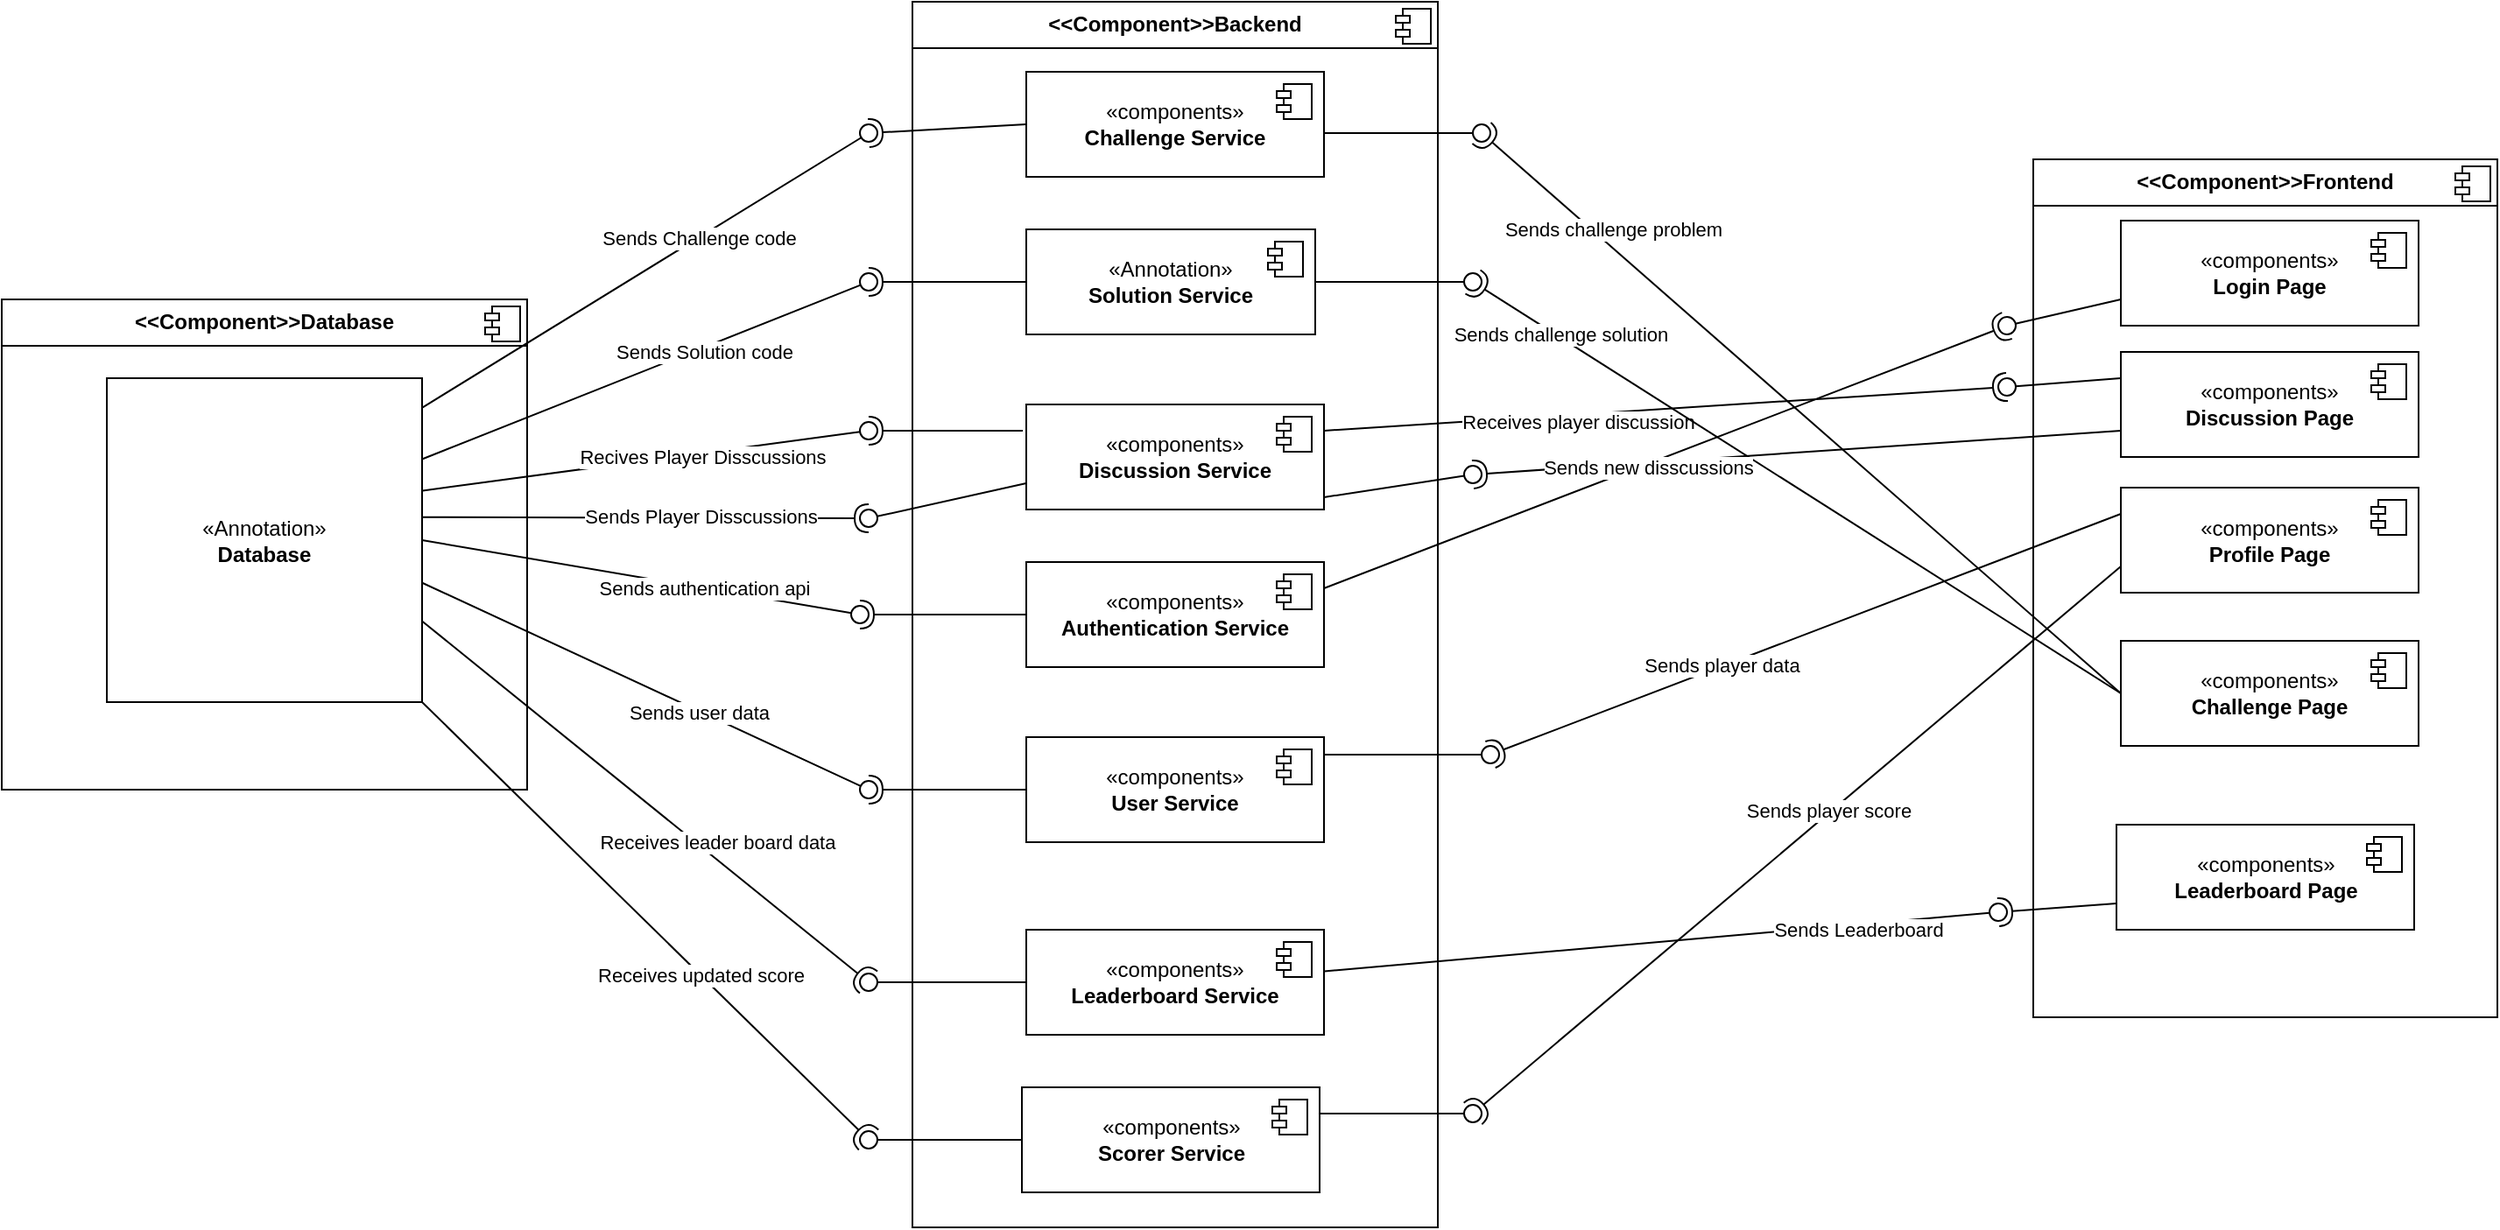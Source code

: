 <mxfile version="24.7.6">
  <diagram name="Page-1" id="1HDXXYpsf4qxFuLjd2vX">
    <mxGraphModel dx="2742" dy="565" grid="1" gridSize="10" guides="1" tooltips="1" connect="1" arrows="1" fold="1" page="1" pageScale="1" pageWidth="850" pageHeight="1100" math="0" shadow="0">
      <root>
        <mxCell id="0" />
        <mxCell id="1" parent="0" />
        <mxCell id="7L-9NUfplAu3C36GX-nJ-7" value="&lt;p style=&quot;margin:0px;margin-top:6px;text-align:center;&quot;&gt;&lt;b&gt;&amp;lt;&amp;lt;Component&amp;gt;&amp;gt;Backend&lt;/b&gt;&lt;/p&gt;&lt;hr size=&quot;1&quot; style=&quot;border-style:solid;&quot;&gt;&lt;p style=&quot;margin:0px;margin-left:8px;&quot;&gt;&lt;br&gt;&lt;/p&gt;" style="align=left;overflow=fill;html=1;dropTarget=0;whiteSpace=wrap;" parent="1" vertex="1">
          <mxGeometry x="-520" y="60" width="300" height="700" as="geometry" />
        </mxCell>
        <mxCell id="7L-9NUfplAu3C36GX-nJ-8" value="" style="shape=component;jettyWidth=8;jettyHeight=4;" parent="7L-9NUfplAu3C36GX-nJ-7" vertex="1">
          <mxGeometry x="1" width="20" height="20" relative="1" as="geometry">
            <mxPoint x="-24" y="4" as="offset" />
          </mxGeometry>
        </mxCell>
        <mxCell id="7L-9NUfplAu3C36GX-nJ-1" value="«components»&lt;br&gt;&lt;b&gt;Challenge Service&lt;/b&gt;" style="html=1;dropTarget=0;whiteSpace=wrap;" parent="1" vertex="1">
          <mxGeometry x="-455" y="100" width="170" height="60" as="geometry" />
        </mxCell>
        <mxCell id="7L-9NUfplAu3C36GX-nJ-2" value="" style="shape=module;jettyWidth=8;jettyHeight=4;" parent="7L-9NUfplAu3C36GX-nJ-1" vertex="1">
          <mxGeometry x="1" width="20" height="20" relative="1" as="geometry">
            <mxPoint x="-27" y="7" as="offset" />
          </mxGeometry>
        </mxCell>
        <mxCell id="7L-9NUfplAu3C36GX-nJ-5" value="«Annotation»&lt;br&gt;&lt;b&gt;Solution Service&lt;/b&gt;" style="html=1;dropTarget=0;whiteSpace=wrap;" parent="1" vertex="1">
          <mxGeometry x="-455" y="190" width="165" height="60" as="geometry" />
        </mxCell>
        <mxCell id="7L-9NUfplAu3C36GX-nJ-6" value="" style="shape=module;jettyWidth=8;jettyHeight=4;" parent="7L-9NUfplAu3C36GX-nJ-5" vertex="1">
          <mxGeometry x="1" width="20" height="20" relative="1" as="geometry">
            <mxPoint x="-27" y="7" as="offset" />
          </mxGeometry>
        </mxCell>
        <mxCell id="7L-9NUfplAu3C36GX-nJ-9" value="«components»&lt;br&gt;&lt;b&gt;Discussion Service&lt;br&gt;&lt;/b&gt;" style="html=1;dropTarget=0;whiteSpace=wrap;" parent="1" vertex="1">
          <mxGeometry x="-455" y="290" width="170" height="60" as="geometry" />
        </mxCell>
        <mxCell id="7L-9NUfplAu3C36GX-nJ-10" value="" style="shape=module;jettyWidth=8;jettyHeight=4;" parent="7L-9NUfplAu3C36GX-nJ-9" vertex="1">
          <mxGeometry x="1" width="20" height="20" relative="1" as="geometry">
            <mxPoint x="-27" y="7" as="offset" />
          </mxGeometry>
        </mxCell>
        <mxCell id="7L-9NUfplAu3C36GX-nJ-11" value="«components»&lt;br&gt;&lt;b&gt;Authentication Service&lt;/b&gt;" style="html=1;dropTarget=0;whiteSpace=wrap;" parent="1" vertex="1">
          <mxGeometry x="-455" y="380" width="170" height="60" as="geometry" />
        </mxCell>
        <mxCell id="7L-9NUfplAu3C36GX-nJ-12" value="" style="shape=module;jettyWidth=8;jettyHeight=4;" parent="7L-9NUfplAu3C36GX-nJ-11" vertex="1">
          <mxGeometry x="1" width="20" height="20" relative="1" as="geometry">
            <mxPoint x="-27" y="7" as="offset" />
          </mxGeometry>
        </mxCell>
        <mxCell id="7L-9NUfplAu3C36GX-nJ-13" value="«components»&lt;br&gt;&lt;b&gt;User Service&lt;/b&gt;" style="html=1;dropTarget=0;whiteSpace=wrap;" parent="1" vertex="1">
          <mxGeometry x="-455" y="480" width="170" height="60" as="geometry" />
        </mxCell>
        <mxCell id="7L-9NUfplAu3C36GX-nJ-14" value="" style="shape=module;jettyWidth=8;jettyHeight=4;" parent="7L-9NUfplAu3C36GX-nJ-13" vertex="1">
          <mxGeometry x="1" width="20" height="20" relative="1" as="geometry">
            <mxPoint x="-27" y="7" as="offset" />
          </mxGeometry>
        </mxCell>
        <mxCell id="7L-9NUfplAu3C36GX-nJ-15" value="«components»&lt;br&gt;&lt;b&gt;Leaderboard Service&lt;/b&gt;" style="html=1;dropTarget=0;whiteSpace=wrap;" parent="1" vertex="1">
          <mxGeometry x="-455" y="590" width="170" height="60" as="geometry" />
        </mxCell>
        <mxCell id="7L-9NUfplAu3C36GX-nJ-16" value="" style="shape=module;jettyWidth=8;jettyHeight=4;" parent="7L-9NUfplAu3C36GX-nJ-15" vertex="1">
          <mxGeometry x="1" width="20" height="20" relative="1" as="geometry">
            <mxPoint x="-27" y="7" as="offset" />
          </mxGeometry>
        </mxCell>
        <mxCell id="7L-9NUfplAu3C36GX-nJ-18" value="«components»&lt;br&gt;&lt;b&gt;Scorer Service&lt;/b&gt;" style="html=1;dropTarget=0;whiteSpace=wrap;" parent="1" vertex="1">
          <mxGeometry x="-457.5" y="680" width="170" height="60" as="geometry" />
        </mxCell>
        <mxCell id="7L-9NUfplAu3C36GX-nJ-19" value="" style="shape=module;jettyWidth=8;jettyHeight=4;" parent="7L-9NUfplAu3C36GX-nJ-18" vertex="1">
          <mxGeometry x="1" width="20" height="20" relative="1" as="geometry">
            <mxPoint x="-27" y="7" as="offset" />
          </mxGeometry>
        </mxCell>
        <mxCell id="7L-9NUfplAu3C36GX-nJ-21" value="&lt;p style=&quot;margin:0px;margin-top:6px;text-align:center;&quot;&gt;&lt;b&gt;&amp;lt;&amp;lt;Component&amp;gt;&amp;gt;Database&lt;/b&gt;&lt;/p&gt;&lt;hr size=&quot;1&quot; style=&quot;border-style:solid;&quot;&gt;&lt;p style=&quot;margin:0px;margin-left:8px;&quot;&gt;&lt;br&gt;&lt;/p&gt;" style="align=left;overflow=fill;html=1;dropTarget=0;whiteSpace=wrap;" parent="1" vertex="1">
          <mxGeometry x="-1040" y="230" width="300" height="280" as="geometry" />
        </mxCell>
        <mxCell id="7L-9NUfplAu3C36GX-nJ-22" value="" style="shape=component;jettyWidth=8;jettyHeight=4;" parent="7L-9NUfplAu3C36GX-nJ-21" vertex="1">
          <mxGeometry x="1" width="20" height="20" relative="1" as="geometry">
            <mxPoint x="-24" y="4" as="offset" />
          </mxGeometry>
        </mxCell>
        <mxCell id="7L-9NUfplAu3C36GX-nJ-31" value="&lt;p style=&quot;margin:0px;margin-top:6px;text-align:center;&quot;&gt;&lt;b&gt;&amp;lt;&amp;lt;Component&amp;gt;&amp;gt;Frontend&lt;br&gt;&lt;/b&gt;&lt;/p&gt;&lt;hr size=&quot;1&quot; style=&quot;border-style:solid;&quot;&gt;&lt;p style=&quot;margin:0px;margin-left:8px;&quot;&gt;&lt;br&gt;&lt;/p&gt;" style="align=left;overflow=fill;html=1;dropTarget=0;whiteSpace=wrap;" parent="1" vertex="1">
          <mxGeometry x="120" y="150" width="265" height="490" as="geometry" />
        </mxCell>
        <mxCell id="7L-9NUfplAu3C36GX-nJ-32" value="" style="shape=component;jettyWidth=8;jettyHeight=4;" parent="7L-9NUfplAu3C36GX-nJ-31" vertex="1">
          <mxGeometry x="1" width="20" height="20" relative="1" as="geometry">
            <mxPoint x="-24" y="4" as="offset" />
          </mxGeometry>
        </mxCell>
        <mxCell id="7L-9NUfplAu3C36GX-nJ-35" value="«components»&lt;br&gt;&lt;b&gt;Login Page&lt;br&gt;&lt;/b&gt;" style="html=1;dropTarget=0;whiteSpace=wrap;" parent="1" vertex="1">
          <mxGeometry x="170" y="185" width="170" height="60" as="geometry" />
        </mxCell>
        <mxCell id="7L-9NUfplAu3C36GX-nJ-36" value="" style="shape=module;jettyWidth=8;jettyHeight=4;" parent="7L-9NUfplAu3C36GX-nJ-35" vertex="1">
          <mxGeometry x="1" width="20" height="20" relative="1" as="geometry">
            <mxPoint x="-27" y="7" as="offset" />
          </mxGeometry>
        </mxCell>
        <mxCell id="7L-9NUfplAu3C36GX-nJ-37" value="«components»&lt;br&gt;&lt;b&gt;Leaderboard Page&lt;br&gt;&lt;/b&gt;" style="html=1;dropTarget=0;whiteSpace=wrap;" parent="1" vertex="1">
          <mxGeometry x="167.5" y="530" width="170" height="60" as="geometry" />
        </mxCell>
        <mxCell id="7L-9NUfplAu3C36GX-nJ-38" value="" style="shape=module;jettyWidth=8;jettyHeight=4;" parent="7L-9NUfplAu3C36GX-nJ-37" vertex="1">
          <mxGeometry x="1" width="20" height="20" relative="1" as="geometry">
            <mxPoint x="-27" y="7" as="offset" />
          </mxGeometry>
        </mxCell>
        <mxCell id="7L-9NUfplAu3C36GX-nJ-39" value="«components»&lt;br&gt;&lt;b&gt;Discussion Page&lt;br&gt;&lt;/b&gt;" style="html=1;dropTarget=0;whiteSpace=wrap;" parent="1" vertex="1">
          <mxGeometry x="170" y="260" width="170" height="60" as="geometry" />
        </mxCell>
        <mxCell id="7L-9NUfplAu3C36GX-nJ-40" value="" style="shape=module;jettyWidth=8;jettyHeight=4;" parent="7L-9NUfplAu3C36GX-nJ-39" vertex="1">
          <mxGeometry x="1" width="20" height="20" relative="1" as="geometry">
            <mxPoint x="-27" y="7" as="offset" />
          </mxGeometry>
        </mxCell>
        <mxCell id="7L-9NUfplAu3C36GX-nJ-41" value="«components»&lt;br&gt;&lt;b&gt;Challenge Page&lt;br&gt;&lt;/b&gt;" style="html=1;dropTarget=0;whiteSpace=wrap;" parent="1" vertex="1">
          <mxGeometry x="170" y="425" width="170" height="60" as="geometry" />
        </mxCell>
        <mxCell id="7L-9NUfplAu3C36GX-nJ-42" value="" style="shape=module;jettyWidth=8;jettyHeight=4;" parent="7L-9NUfplAu3C36GX-nJ-41" vertex="1">
          <mxGeometry x="1" width="20" height="20" relative="1" as="geometry">
            <mxPoint x="-27" y="7" as="offset" />
          </mxGeometry>
        </mxCell>
        <mxCell id="7L-9NUfplAu3C36GX-nJ-43" value="«components»&lt;br&gt;&lt;b&gt;Profile Page&lt;br&gt;&lt;/b&gt;" style="html=1;dropTarget=0;whiteSpace=wrap;" parent="1" vertex="1">
          <mxGeometry x="170" y="337.5" width="170" height="60" as="geometry" />
        </mxCell>
        <mxCell id="7L-9NUfplAu3C36GX-nJ-44" value="" style="shape=module;jettyWidth=8;jettyHeight=4;" parent="7L-9NUfplAu3C36GX-nJ-43" vertex="1">
          <mxGeometry x="1" width="20" height="20" relative="1" as="geometry">
            <mxPoint x="-27" y="7" as="offset" />
          </mxGeometry>
        </mxCell>
        <mxCell id="7L-9NUfplAu3C36GX-nJ-89" value="«Annotation»&lt;br&gt;&lt;b&gt;Database&lt;/b&gt;" style="html=1;dropTarget=0;whiteSpace=wrap;" parent="1" vertex="1">
          <mxGeometry x="-980" y="275" width="180" height="185" as="geometry" />
        </mxCell>
        <mxCell id="sDSXD81bi1spxglW7oIP-6" value="" style="rounded=0;orthogonalLoop=1;jettySize=auto;html=1;endArrow=halfCircle;endFill=0;endSize=6;strokeWidth=1;sketch=0;" parent="1" target="sDSXD81bi1spxglW7oIP-8" edge="1">
          <mxGeometry relative="1" as="geometry">
            <mxPoint x="-457" y="305" as="sourcePoint" />
          </mxGeometry>
        </mxCell>
        <mxCell id="sDSXD81bi1spxglW7oIP-7" value="" style="rounded=0;orthogonalLoop=1;jettySize=auto;html=1;endArrow=oval;endFill=0;sketch=0;sourcePerimeterSpacing=0;targetPerimeterSpacing=0;endSize=10;exitX=1.002;exitY=0.347;exitDx=0;exitDy=0;exitPerimeter=0;" parent="1" source="7L-9NUfplAu3C36GX-nJ-89" target="sDSXD81bi1spxglW7oIP-8" edge="1">
          <mxGeometry relative="1" as="geometry">
            <mxPoint x="-497" y="305" as="sourcePoint" />
          </mxGeometry>
        </mxCell>
        <mxCell id="sDSXD81bi1spxglW7oIP-76" value="Recives Player Disscussions" style="edgeLabel;html=1;align=center;verticalAlign=middle;resizable=0;points=[];" parent="sDSXD81bi1spxglW7oIP-7" vertex="1" connectable="0">
          <mxGeometry x="-0.157" relative="1" as="geometry">
            <mxPoint x="52" y="-5" as="offset" />
          </mxGeometry>
        </mxCell>
        <mxCell id="sDSXD81bi1spxglW7oIP-8" value="" style="ellipse;whiteSpace=wrap;html=1;align=center;aspect=fixed;fillColor=none;strokeColor=none;resizable=0;perimeter=centerPerimeter;rotatable=0;allowArrows=0;points=[];outlineConnect=1;" parent="1" vertex="1">
          <mxGeometry x="-550" y="300" width="10" height="10" as="geometry" />
        </mxCell>
        <mxCell id="sDSXD81bi1spxglW7oIP-12" value="" style="rounded=0;orthogonalLoop=1;jettySize=auto;html=1;endArrow=halfCircle;endFill=0;endSize=6;strokeWidth=1;sketch=0;fontSize=12;curved=1;exitX=1;exitY=0.75;exitDx=0;exitDy=0;entryX=0.108;entryY=0.373;entryDx=0;entryDy=0;entryPerimeter=0;" parent="1" source="7L-9NUfplAu3C36GX-nJ-89" target="sDSXD81bi1spxglW7oIP-16" edge="1">
          <mxGeometry relative="1" as="geometry">
            <mxPoint x="-455" y="455" as="sourcePoint" />
            <mxPoint x="-550" y="620" as="targetPoint" />
          </mxGeometry>
        </mxCell>
        <mxCell id="sDSXD81bi1spxglW7oIP-80" value="Receives leader board data&amp;nbsp; " style="edgeLabel;html=1;align=center;verticalAlign=middle;resizable=0;points=[];" parent="sDSXD81bi1spxglW7oIP-12" vertex="1" connectable="0">
          <mxGeometry x="0.26" relative="1" as="geometry">
            <mxPoint x="9" y="-4" as="offset" />
          </mxGeometry>
        </mxCell>
        <mxCell id="sDSXD81bi1spxglW7oIP-13" value="" style="ellipse;whiteSpace=wrap;html=1;align=center;aspect=fixed;fillColor=none;strokeColor=none;resizable=0;perimeter=centerPerimeter;rotatable=0;allowArrows=0;points=[];outlineConnect=1;" parent="1" vertex="1">
          <mxGeometry x="-480" y="450" width="10" height="10" as="geometry" />
        </mxCell>
        <mxCell id="sDSXD81bi1spxglW7oIP-15" value="" style="rounded=0;orthogonalLoop=1;jettySize=auto;html=1;endArrow=oval;endFill=0;sketch=0;sourcePerimeterSpacing=0;targetPerimeterSpacing=0;endSize=10;exitX=0;exitY=0.5;exitDx=0;exitDy=0;" parent="1" source="7L-9NUfplAu3C36GX-nJ-15" target="sDSXD81bi1spxglW7oIP-16" edge="1">
          <mxGeometry relative="1" as="geometry">
            <mxPoint x="-490" y="645" as="sourcePoint" />
          </mxGeometry>
        </mxCell>
        <mxCell id="sDSXD81bi1spxglW7oIP-16" value="" style="ellipse;whiteSpace=wrap;html=1;align=center;aspect=fixed;fillColor=none;strokeColor=none;resizable=0;perimeter=centerPerimeter;rotatable=0;allowArrows=0;points=[];outlineConnect=1;" parent="1" vertex="1">
          <mxGeometry x="-550" y="615" width="10" height="10" as="geometry" />
        </mxCell>
        <mxCell id="sDSXD81bi1spxglW7oIP-23" value="" style="rounded=0;orthogonalLoop=1;jettySize=auto;html=1;endArrow=halfCircle;endFill=0;endSize=6;strokeWidth=1;sketch=0;exitX=1;exitY=1;exitDx=0;exitDy=0;" parent="1" source="7L-9NUfplAu3C36GX-nJ-89" target="sDSXD81bi1spxglW7oIP-25" edge="1">
          <mxGeometry relative="1" as="geometry">
            <mxPoint x="-700" y="655" as="sourcePoint" />
          </mxGeometry>
        </mxCell>
        <mxCell id="sDSXD81bi1spxglW7oIP-81" value="Receives updated score" style="edgeLabel;html=1;align=center;verticalAlign=middle;resizable=0;points=[];" parent="sDSXD81bi1spxglW7oIP-23" vertex="1" connectable="0">
          <mxGeometry x="0.247" relative="1" as="geometry">
            <mxPoint as="offset" />
          </mxGeometry>
        </mxCell>
        <mxCell id="sDSXD81bi1spxglW7oIP-24" value="" style="rounded=0;orthogonalLoop=1;jettySize=auto;html=1;endArrow=oval;endFill=0;sketch=0;sourcePerimeterSpacing=0;targetPerimeterSpacing=0;endSize=10;exitX=0;exitY=0.5;exitDx=0;exitDy=0;" parent="1" source="7L-9NUfplAu3C36GX-nJ-18" target="sDSXD81bi1spxglW7oIP-25" edge="1">
          <mxGeometry relative="1" as="geometry">
            <mxPoint x="-740" y="655" as="sourcePoint" />
          </mxGeometry>
        </mxCell>
        <mxCell id="sDSXD81bi1spxglW7oIP-25" value="" style="ellipse;whiteSpace=wrap;html=1;align=center;aspect=fixed;fillColor=none;strokeColor=none;resizable=0;perimeter=centerPerimeter;rotatable=0;allowArrows=0;points=[];outlineConnect=1;" parent="1" vertex="1">
          <mxGeometry x="-550" y="705" width="10" height="10" as="geometry" />
        </mxCell>
        <mxCell id="sDSXD81bi1spxglW7oIP-26" value="" style="rounded=0;orthogonalLoop=1;jettySize=auto;html=1;endArrow=halfCircle;endFill=0;endSize=6;strokeWidth=1;sketch=0;exitX=0;exitY=0.5;exitDx=0;exitDy=0;entryX=0.827;entryY=0.678;entryDx=0;entryDy=0;entryPerimeter=0;" parent="1" source="7L-9NUfplAu3C36GX-nJ-13" target="sDSXD81bi1spxglW7oIP-28" edge="1">
          <mxGeometry relative="1" as="geometry">
            <mxPoint x="-530" y="495" as="sourcePoint" />
            <mxPoint x="-540" y="510" as="targetPoint" />
          </mxGeometry>
        </mxCell>
        <mxCell id="sDSXD81bi1spxglW7oIP-27" value="" style="rounded=0;orthogonalLoop=1;jettySize=auto;html=1;endArrow=oval;endFill=0;sketch=0;sourcePerimeterSpacing=0;targetPerimeterSpacing=0;endSize=10;exitX=0.999;exitY=0.631;exitDx=0;exitDy=0;exitPerimeter=0;" parent="1" source="7L-9NUfplAu3C36GX-nJ-89" target="sDSXD81bi1spxglW7oIP-28" edge="1">
          <mxGeometry relative="1" as="geometry">
            <mxPoint x="-570" y="495" as="sourcePoint" />
          </mxGeometry>
        </mxCell>
        <mxCell id="sDSXD81bi1spxglW7oIP-79" value="Sends user data" style="edgeLabel;html=1;align=center;verticalAlign=middle;resizable=0;points=[];" parent="sDSXD81bi1spxglW7oIP-27" vertex="1" connectable="0">
          <mxGeometry x="0.23" y="-1" relative="1" as="geometry">
            <mxPoint x="1" as="offset" />
          </mxGeometry>
        </mxCell>
        <mxCell id="sDSXD81bi1spxglW7oIP-28" value="" style="ellipse;whiteSpace=wrap;html=1;align=center;aspect=fixed;fillColor=none;strokeColor=none;resizable=0;perimeter=centerPerimeter;rotatable=0;allowArrows=0;points=[];outlineConnect=1;" parent="1" vertex="1">
          <mxGeometry x="-550" y="505" width="10" height="10" as="geometry" />
        </mxCell>
        <mxCell id="sDSXD81bi1spxglW7oIP-29" value="" style="rounded=0;orthogonalLoop=1;jettySize=auto;html=1;endArrow=halfCircle;endFill=0;endSize=6;strokeWidth=1;sketch=0;exitX=0;exitY=0.5;exitDx=0;exitDy=0;entryX=1.022;entryY=0.459;entryDx=0;entryDy=0;entryPerimeter=0;" parent="1" source="7L-9NUfplAu3C36GX-nJ-5" target="sDSXD81bi1spxglW7oIP-31" edge="1">
          <mxGeometry relative="1" as="geometry">
            <mxPoint x="-580" y="315" as="sourcePoint" />
            <mxPoint x="-540" y="220" as="targetPoint" />
          </mxGeometry>
        </mxCell>
        <mxCell id="sDSXD81bi1spxglW7oIP-30" value="" style="rounded=0;orthogonalLoop=1;jettySize=auto;html=1;endArrow=oval;endFill=0;sketch=0;sourcePerimeterSpacing=0;targetPerimeterSpacing=0;endSize=10;exitX=1;exitY=0.25;exitDx=0;exitDy=0;" parent="1" source="7L-9NUfplAu3C36GX-nJ-89" target="sDSXD81bi1spxglW7oIP-31" edge="1">
          <mxGeometry relative="1" as="geometry">
            <mxPoint x="-620" y="315" as="sourcePoint" />
          </mxGeometry>
        </mxCell>
        <mxCell id="sDSXD81bi1spxglW7oIP-72" value="Sends Solution code" style="edgeLabel;html=1;align=center;verticalAlign=middle;resizable=0;points=[];" parent="sDSXD81bi1spxglW7oIP-30" vertex="1" connectable="0">
          <mxGeometry x="0.078" y="-1" relative="1" as="geometry">
            <mxPoint x="23" y="-8" as="offset" />
          </mxGeometry>
        </mxCell>
        <mxCell id="sDSXD81bi1spxglW7oIP-31" value="" style="ellipse;whiteSpace=wrap;html=1;align=center;aspect=fixed;fillColor=none;strokeColor=none;resizable=0;perimeter=centerPerimeter;rotatable=0;allowArrows=0;points=[];outlineConnect=1;" parent="1" vertex="1">
          <mxGeometry x="-550" y="215" width="10" height="10" as="geometry" />
        </mxCell>
        <mxCell id="sDSXD81bi1spxglW7oIP-33" value="" style="rounded=0;orthogonalLoop=1;jettySize=auto;html=1;endArrow=halfCircle;endFill=0;endSize=6;strokeWidth=1;sketch=0;exitX=0;exitY=0.5;exitDx=0;exitDy=0;" parent="1" source="7L-9NUfplAu3C36GX-nJ-11" edge="1">
          <mxGeometry relative="1" as="geometry">
            <mxPoint x="-480" y="455" as="sourcePoint" />
            <mxPoint x="-550" y="410" as="targetPoint" />
          </mxGeometry>
        </mxCell>
        <mxCell id="sDSXD81bi1spxglW7oIP-34" value="" style="rounded=0;orthogonalLoop=1;jettySize=auto;html=1;endArrow=oval;endFill=0;sketch=0;sourcePerimeterSpacing=0;targetPerimeterSpacing=0;endSize=10;exitX=1;exitY=0.5;exitDx=0;exitDy=0;" parent="1" source="7L-9NUfplAu3C36GX-nJ-89" edge="1">
          <mxGeometry relative="1" as="geometry">
            <mxPoint x="-520" y="455" as="sourcePoint" />
            <mxPoint x="-550" y="410" as="targetPoint" />
          </mxGeometry>
        </mxCell>
        <mxCell id="sDSXD81bi1spxglW7oIP-78" value="Sends authentication api " style="edgeLabel;html=1;align=center;verticalAlign=middle;resizable=0;points=[];" parent="sDSXD81bi1spxglW7oIP-34" vertex="1" connectable="0">
          <mxGeometry x="0.131" relative="1" as="geometry">
            <mxPoint x="19" y="3" as="offset" />
          </mxGeometry>
        </mxCell>
        <mxCell id="sDSXD81bi1spxglW7oIP-35" value="" style="ellipse;whiteSpace=wrap;html=1;align=center;aspect=fixed;fillColor=none;strokeColor=none;resizable=0;perimeter=centerPerimeter;rotatable=0;allowArrows=0;points=[];outlineConnect=1;" parent="1" vertex="1">
          <mxGeometry x="-505" y="450" width="10" height="10" as="geometry" />
        </mxCell>
        <mxCell id="sDSXD81bi1spxglW7oIP-40" value="" style="rounded=0;orthogonalLoop=1;jettySize=auto;html=1;endArrow=halfCircle;endFill=0;endSize=6;strokeWidth=1;sketch=0;exitX=0;exitY=0.5;exitDx=0;exitDy=0;" parent="1" source="7L-9NUfplAu3C36GX-nJ-1" target="sDSXD81bi1spxglW7oIP-42" edge="1">
          <mxGeometry relative="1" as="geometry">
            <mxPoint x="-640" y="225" as="sourcePoint" />
          </mxGeometry>
        </mxCell>
        <mxCell id="sDSXD81bi1spxglW7oIP-41" value="" style="rounded=0;orthogonalLoop=1;jettySize=auto;html=1;endArrow=oval;endFill=0;sketch=0;sourcePerimeterSpacing=0;targetPerimeterSpacing=0;endSize=10;exitX=1.002;exitY=0.09;exitDx=0;exitDy=0;exitPerimeter=0;" parent="1" source="7L-9NUfplAu3C36GX-nJ-89" target="sDSXD81bi1spxglW7oIP-42" edge="1">
          <mxGeometry relative="1" as="geometry">
            <mxPoint x="-680" y="225" as="sourcePoint" />
          </mxGeometry>
        </mxCell>
        <mxCell id="sDSXD81bi1spxglW7oIP-71" value="Sends Challenge code" style="edgeLabel;html=1;align=center;verticalAlign=middle;resizable=0;points=[];" parent="sDSXD81bi1spxglW7oIP-41" vertex="1" connectable="0">
          <mxGeometry x="0.233" y="-1" relative="1" as="geometry">
            <mxPoint y="-1" as="offset" />
          </mxGeometry>
        </mxCell>
        <mxCell id="sDSXD81bi1spxglW7oIP-42" value="" style="ellipse;whiteSpace=wrap;html=1;align=center;aspect=fixed;fillColor=none;strokeColor=none;resizable=0;perimeter=centerPerimeter;rotatable=0;allowArrows=0;points=[];outlineConnect=1;" parent="1" vertex="1">
          <mxGeometry x="-550" y="130" width="10" height="10" as="geometry" />
        </mxCell>
        <mxCell id="sDSXD81bi1spxglW7oIP-43" value="" style="rounded=0;orthogonalLoop=1;jettySize=auto;html=1;endArrow=halfCircle;endFill=0;endSize=6;strokeWidth=1;sketch=0;exitX=0;exitY=0.75;exitDx=0;exitDy=0;" parent="1" source="7L-9NUfplAu3C36GX-nJ-37" edge="1">
          <mxGeometry relative="1" as="geometry">
            <mxPoint x="40" y="580" as="sourcePoint" />
            <mxPoint x="100" y="580" as="targetPoint" />
          </mxGeometry>
        </mxCell>
        <mxCell id="sDSXD81bi1spxglW7oIP-44" value="" style="rounded=0;orthogonalLoop=1;jettySize=auto;html=1;endArrow=oval;endFill=0;sketch=0;sourcePerimeterSpacing=0;targetPerimeterSpacing=0;endSize=10;exitX=1.001;exitY=0.396;exitDx=0;exitDy=0;exitPerimeter=0;" parent="1" source="7L-9NUfplAu3C36GX-nJ-15" edge="1">
          <mxGeometry relative="1" as="geometry">
            <mxPoint x="-180" y="675" as="sourcePoint" />
            <mxPoint x="100" y="580" as="targetPoint" />
          </mxGeometry>
        </mxCell>
        <mxCell id="sDSXD81bi1spxglW7oIP-94" value="Sends Leaderboard" style="edgeLabel;html=1;align=center;verticalAlign=middle;resizable=0;points=[];" parent="sDSXD81bi1spxglW7oIP-44" vertex="1" connectable="0">
          <mxGeometry x="0.447" relative="1" as="geometry">
            <mxPoint x="26" as="offset" />
          </mxGeometry>
        </mxCell>
        <mxCell id="sDSXD81bi1spxglW7oIP-45" value="" style="ellipse;whiteSpace=wrap;html=1;align=center;aspect=fixed;fillColor=none;strokeColor=none;resizable=0;perimeter=centerPerimeter;rotatable=0;allowArrows=0;points=[];outlineConnect=1;" parent="1" vertex="1">
          <mxGeometry x="-165" y="670" width="10" height="10" as="geometry" />
        </mxCell>
        <mxCell id="sDSXD81bi1spxglW7oIP-49" value="" style="rounded=0;orthogonalLoop=1;jettySize=auto;html=1;endArrow=halfCircle;endFill=0;endSize=6;strokeWidth=1;sketch=0;exitX=0;exitY=0.5;exitDx=0;exitDy=0;entryX=1;entryY=1.2;entryDx=0;entryDy=0;entryPerimeter=0;" parent="1" source="7L-9NUfplAu3C36GX-nJ-41" target="sDSXD81bi1spxglW7oIP-51" edge="1">
          <mxGeometry relative="1" as="geometry">
            <mxPoint x="-245" y="135" as="sourcePoint" />
            <mxPoint x="-170" y="110" as="targetPoint" />
          </mxGeometry>
        </mxCell>
        <mxCell id="sDSXD81bi1spxglW7oIP-90" value="Sends challenge problem" style="edgeLabel;html=1;align=center;verticalAlign=middle;resizable=0;points=[];" parent="sDSXD81bi1spxglW7oIP-49" vertex="1" connectable="0">
          <mxGeometry x="0.645" relative="1" as="geometry">
            <mxPoint x="10" y="-2" as="offset" />
          </mxGeometry>
        </mxCell>
        <mxCell id="sDSXD81bi1spxglW7oIP-50" value="" style="rounded=0;orthogonalLoop=1;jettySize=auto;html=1;endArrow=oval;endFill=0;sketch=0;sourcePerimeterSpacing=0;targetPerimeterSpacing=0;endSize=10;" parent="1" target="sDSXD81bi1spxglW7oIP-51" edge="1">
          <mxGeometry relative="1" as="geometry">
            <mxPoint x="-285" y="135" as="sourcePoint" />
          </mxGeometry>
        </mxCell>
        <mxCell id="sDSXD81bi1spxglW7oIP-51" value="" style="ellipse;whiteSpace=wrap;html=1;align=center;aspect=fixed;fillColor=none;strokeColor=none;resizable=0;perimeter=centerPerimeter;rotatable=0;allowArrows=0;points=[];outlineConnect=1;" parent="1" vertex="1">
          <mxGeometry x="-200" y="130" width="10" height="10" as="geometry" />
        </mxCell>
        <mxCell id="sDSXD81bi1spxglW7oIP-52" value="" style="rounded=0;orthogonalLoop=1;jettySize=auto;html=1;endArrow=halfCircle;endFill=0;endSize=6;strokeWidth=1;sketch=0;exitX=1;exitY=0.25;exitDx=0;exitDy=0;" parent="1" source="7L-9NUfplAu3C36GX-nJ-9" target="sDSXD81bi1spxglW7oIP-54" edge="1">
          <mxGeometry relative="1" as="geometry">
            <mxPoint x="-10" y="333" as="sourcePoint" />
          </mxGeometry>
        </mxCell>
        <mxCell id="sDSXD81bi1spxglW7oIP-86" value="Receives player discussion" style="edgeLabel;html=1;align=center;verticalAlign=middle;resizable=0;points=[];" parent="sDSXD81bi1spxglW7oIP-52" vertex="1" connectable="0">
          <mxGeometry x="-0.414" relative="1" as="geometry">
            <mxPoint x="30" y="2" as="offset" />
          </mxGeometry>
        </mxCell>
        <mxCell id="sDSXD81bi1spxglW7oIP-55" value="" style="rounded=0;orthogonalLoop=1;jettySize=auto;html=1;endArrow=oval;endFill=0;sketch=0;sourcePerimeterSpacing=0;targetPerimeterSpacing=0;endSize=10;exitX=0;exitY=0.25;exitDx=0;exitDy=0;" parent="1" source="7L-9NUfplAu3C36GX-nJ-39" target="sDSXD81bi1spxglW7oIP-54" edge="1">
          <mxGeometry relative="1" as="geometry">
            <mxPoint x="170" y="275" as="sourcePoint" />
            <mxPoint x="100" y="275" as="targetPoint" />
          </mxGeometry>
        </mxCell>
        <mxCell id="sDSXD81bi1spxglW7oIP-54" value="" style="ellipse;whiteSpace=wrap;html=1;align=center;aspect=fixed;fillColor=none;strokeColor=none;resizable=0;perimeter=centerPerimeter;rotatable=0;allowArrows=0;points=[];outlineConnect=1;" parent="1" vertex="1">
          <mxGeometry x="100" y="275" width="10" height="10" as="geometry" />
        </mxCell>
        <mxCell id="sDSXD81bi1spxglW7oIP-56" value="" style="rounded=0;orthogonalLoop=1;jettySize=auto;html=1;endArrow=halfCircle;endFill=0;endSize=6;strokeWidth=1;sketch=0;exitX=0;exitY=0.5;exitDx=0;exitDy=0;" parent="1" source="7L-9NUfplAu3C36GX-nJ-41" edge="1">
          <mxGeometry relative="1" as="geometry">
            <mxPoint x="-250" y="220" as="sourcePoint" />
            <mxPoint x="-200" y="220" as="targetPoint" />
          </mxGeometry>
        </mxCell>
        <mxCell id="sDSXD81bi1spxglW7oIP-92" value="Sends challenge solution" style="edgeLabel;html=1;align=center;verticalAlign=middle;resizable=0;points=[];" parent="sDSXD81bi1spxglW7oIP-56" vertex="1" connectable="0">
          <mxGeometry x="0.767" y="2" relative="1" as="geometry">
            <mxPoint x="8" y="1" as="offset" />
          </mxGeometry>
        </mxCell>
        <mxCell id="sDSXD81bi1spxglW7oIP-57" value="" style="rounded=0;orthogonalLoop=1;jettySize=auto;html=1;endArrow=oval;endFill=0;sketch=0;sourcePerimeterSpacing=0;targetPerimeterSpacing=0;endSize=10;" parent="1" edge="1">
          <mxGeometry relative="1" as="geometry">
            <mxPoint x="-290" y="220" as="sourcePoint" />
            <mxPoint x="-200" y="220" as="targetPoint" />
          </mxGeometry>
        </mxCell>
        <mxCell id="sDSXD81bi1spxglW7oIP-58" value="" style="ellipse;whiteSpace=wrap;html=1;align=center;aspect=fixed;fillColor=none;strokeColor=none;resizable=0;perimeter=centerPerimeter;rotatable=0;allowArrows=0;points=[];outlineConnect=1;" parent="1" vertex="1">
          <mxGeometry x="-275" y="215" width="10" height="10" as="geometry" />
        </mxCell>
        <mxCell id="sDSXD81bi1spxglW7oIP-59" value="" style="rounded=0;orthogonalLoop=1;jettySize=auto;html=1;endArrow=halfCircle;endFill=0;endSize=6;strokeWidth=1;sketch=0;exitX=0;exitY=0.25;exitDx=0;exitDy=0;" parent="1" source="7L-9NUfplAu3C36GX-nJ-43" edge="1">
          <mxGeometry relative="1" as="geometry">
            <mxPoint x="-245" y="490" as="sourcePoint" />
            <mxPoint x="-190" y="490" as="targetPoint" />
          </mxGeometry>
        </mxCell>
        <mxCell id="sDSXD81bi1spxglW7oIP-88" value="Sends player data" style="edgeLabel;html=1;align=center;verticalAlign=middle;resizable=0;points=[];" parent="sDSXD81bi1spxglW7oIP-59" vertex="1" connectable="0">
          <mxGeometry x="0.264" y="-1" relative="1" as="geometry">
            <mxPoint as="offset" />
          </mxGeometry>
        </mxCell>
        <mxCell id="sDSXD81bi1spxglW7oIP-60" value="" style="rounded=0;orthogonalLoop=1;jettySize=auto;html=1;endArrow=oval;endFill=0;sketch=0;sourcePerimeterSpacing=0;targetPerimeterSpacing=0;endSize=10;" parent="1" edge="1">
          <mxGeometry relative="1" as="geometry">
            <mxPoint x="-285" y="490" as="sourcePoint" />
            <mxPoint x="-190" y="490" as="targetPoint" />
          </mxGeometry>
        </mxCell>
        <mxCell id="sDSXD81bi1spxglW7oIP-61" value="" style="ellipse;whiteSpace=wrap;html=1;align=center;aspect=fixed;fillColor=none;strokeColor=none;resizable=0;perimeter=centerPerimeter;rotatable=0;allowArrows=0;points=[];outlineConnect=1;" parent="1" vertex="1">
          <mxGeometry x="-270" y="485" width="10" height="10" as="geometry" />
        </mxCell>
        <mxCell id="sDSXD81bi1spxglW7oIP-62" value="" style="rounded=0;orthogonalLoop=1;jettySize=auto;html=1;endArrow=halfCircle;endFill=0;endSize=6;strokeWidth=1;sketch=0;exitX=0;exitY=0.75;exitDx=0;exitDy=0;" parent="1" source="7L-9NUfplAu3C36GX-nJ-43" edge="1">
          <mxGeometry relative="1" as="geometry">
            <mxPoint x="-10" y="470" as="sourcePoint" />
            <mxPoint x="-200" y="695" as="targetPoint" />
          </mxGeometry>
        </mxCell>
        <mxCell id="sDSXD81bi1spxglW7oIP-89" value="Sends player score" style="edgeLabel;html=1;align=center;verticalAlign=middle;resizable=0;points=[];" parent="sDSXD81bi1spxglW7oIP-62" vertex="1" connectable="0">
          <mxGeometry x="-0.102" y="-1" relative="1" as="geometry">
            <mxPoint as="offset" />
          </mxGeometry>
        </mxCell>
        <mxCell id="sDSXD81bi1spxglW7oIP-63" value="" style="rounded=0;orthogonalLoop=1;jettySize=auto;html=1;endArrow=oval;endFill=0;sketch=0;sourcePerimeterSpacing=0;targetPerimeterSpacing=0;endSize=10;exitX=1;exitY=0.25;exitDx=0;exitDy=0;" parent="1" source="7L-9NUfplAu3C36GX-nJ-18" edge="1">
          <mxGeometry relative="1" as="geometry">
            <mxPoint x="-50" y="475" as="sourcePoint" />
            <mxPoint x="-200" y="695" as="targetPoint" />
          </mxGeometry>
        </mxCell>
        <mxCell id="sDSXD81bi1spxglW7oIP-64" value="" style="ellipse;whiteSpace=wrap;html=1;align=center;aspect=fixed;fillColor=none;strokeColor=none;resizable=0;perimeter=centerPerimeter;rotatable=0;allowArrows=0;points=[];outlineConnect=1;" parent="1" vertex="1">
          <mxGeometry x="-35" y="470" width="10" height="10" as="geometry" />
        </mxCell>
        <mxCell id="sDSXD81bi1spxglW7oIP-65" value="" style="rounded=0;orthogonalLoop=1;jettySize=auto;html=1;endArrow=halfCircle;endFill=0;endSize=6;strokeWidth=1;sketch=0;exitX=1;exitY=0.25;exitDx=0;exitDy=0;" parent="1" source="7L-9NUfplAu3C36GX-nJ-11" target="sDSXD81bi1spxglW7oIP-67" edge="1">
          <mxGeometry relative="1" as="geometry">
            <mxPoint x="30" y="325" as="sourcePoint" />
          </mxGeometry>
        </mxCell>
        <mxCell id="sDSXD81bi1spxglW7oIP-66" value="" style="rounded=0;orthogonalLoop=1;jettySize=auto;html=1;endArrow=oval;endFill=0;sketch=0;sourcePerimeterSpacing=0;targetPerimeterSpacing=0;endSize=10;exitX=0;exitY=0.75;exitDx=0;exitDy=0;" parent="1" source="7L-9NUfplAu3C36GX-nJ-35" target="sDSXD81bi1spxglW7oIP-67" edge="1">
          <mxGeometry relative="1" as="geometry">
            <mxPoint x="-10" y="325" as="sourcePoint" />
          </mxGeometry>
        </mxCell>
        <mxCell id="sDSXD81bi1spxglW7oIP-67" value="" style="ellipse;whiteSpace=wrap;html=1;align=center;aspect=fixed;fillColor=none;strokeColor=none;resizable=0;perimeter=centerPerimeter;rotatable=0;allowArrows=0;points=[];outlineConnect=1;" parent="1" vertex="1">
          <mxGeometry x="100" y="240" width="10" height="10" as="geometry" />
        </mxCell>
        <mxCell id="sDSXD81bi1spxglW7oIP-70" value="" style="ellipse;whiteSpace=wrap;html=1;align=center;aspect=fixed;fillColor=none;strokeColor=none;resizable=0;perimeter=centerPerimeter;rotatable=0;allowArrows=0;points=[];outlineConnect=1;" parent="1" vertex="1">
          <mxGeometry x="-270" y="415" width="10" height="10" as="geometry" />
        </mxCell>
        <mxCell id="sDSXD81bi1spxglW7oIP-73" value="" style="rounded=0;orthogonalLoop=1;jettySize=auto;html=1;endArrow=halfCircle;endFill=0;endSize=6;strokeWidth=1;sketch=0;exitX=1.001;exitY=0.429;exitDx=0;exitDy=0;exitPerimeter=0;" parent="1" source="7L-9NUfplAu3C36GX-nJ-89" target="sDSXD81bi1spxglW7oIP-75" edge="1">
          <mxGeometry relative="1" as="geometry">
            <mxPoint x="-570" y="355" as="sourcePoint" />
          </mxGeometry>
        </mxCell>
        <mxCell id="sDSXD81bi1spxglW7oIP-77" value="Sends Player Disscussions" style="edgeLabel;html=1;align=center;verticalAlign=middle;resizable=0;points=[];" parent="sDSXD81bi1spxglW7oIP-73" vertex="1" connectable="0">
          <mxGeometry x="0.248" y="1" relative="1" as="geometry">
            <mxPoint as="offset" />
          </mxGeometry>
        </mxCell>
        <mxCell id="sDSXD81bi1spxglW7oIP-74" value="" style="rounded=0;orthogonalLoop=1;jettySize=auto;html=1;endArrow=oval;endFill=0;sketch=0;sourcePerimeterSpacing=0;targetPerimeterSpacing=0;endSize=10;exitX=0;exitY=0.75;exitDx=0;exitDy=0;" parent="1" source="7L-9NUfplAu3C36GX-nJ-9" target="sDSXD81bi1spxglW7oIP-75" edge="1">
          <mxGeometry relative="1" as="geometry">
            <mxPoint x="-610" y="355" as="sourcePoint" />
          </mxGeometry>
        </mxCell>
        <mxCell id="sDSXD81bi1spxglW7oIP-75" value="" style="ellipse;whiteSpace=wrap;html=1;align=center;aspect=fixed;fillColor=none;strokeColor=none;resizable=0;perimeter=centerPerimeter;rotatable=0;allowArrows=0;points=[];outlineConnect=1;" parent="1" vertex="1">
          <mxGeometry x="-550" y="350" width="10" height="10" as="geometry" />
        </mxCell>
        <mxCell id="sDSXD81bi1spxglW7oIP-82" value="" style="rounded=0;orthogonalLoop=1;jettySize=auto;html=1;endArrow=halfCircle;endFill=0;endSize=6;strokeWidth=1;sketch=0;exitX=0;exitY=0.75;exitDx=0;exitDy=0;" parent="1" source="7L-9NUfplAu3C36GX-nJ-39" edge="1">
          <mxGeometry relative="1" as="geometry">
            <mxPoint x="-245" y="343" as="sourcePoint" />
            <mxPoint x="-200" y="330" as="targetPoint" />
          </mxGeometry>
        </mxCell>
        <mxCell id="sDSXD81bi1spxglW7oIP-85" value="Sends new disscussions" style="edgeLabel;html=1;align=center;verticalAlign=middle;resizable=0;points=[];" parent="sDSXD81bi1spxglW7oIP-82" vertex="1" connectable="0">
          <mxGeometry x="0.462" y="2" relative="1" as="geometry">
            <mxPoint as="offset" />
          </mxGeometry>
        </mxCell>
        <mxCell id="sDSXD81bi1spxglW7oIP-83" value="" style="rounded=0;orthogonalLoop=1;jettySize=auto;html=1;endArrow=oval;endFill=0;sketch=0;sourcePerimeterSpacing=0;targetPerimeterSpacing=0;endSize=10;" parent="1" edge="1">
          <mxGeometry relative="1" as="geometry">
            <mxPoint x="-285" y="343" as="sourcePoint" />
            <mxPoint x="-200" y="330" as="targetPoint" />
          </mxGeometry>
        </mxCell>
        <mxCell id="sDSXD81bi1spxglW7oIP-84" value="" style="ellipse;whiteSpace=wrap;html=1;align=center;aspect=fixed;fillColor=none;strokeColor=none;resizable=0;perimeter=centerPerimeter;rotatable=0;allowArrows=0;points=[];outlineConnect=1;" parent="1" vertex="1">
          <mxGeometry x="-270" y="338" width="10" height="10" as="geometry" />
        </mxCell>
      </root>
    </mxGraphModel>
  </diagram>
</mxfile>
